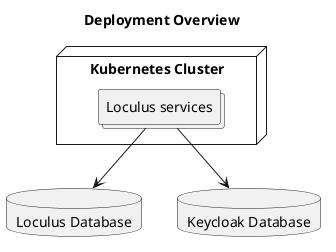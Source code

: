 @startuml

title Deployment Overview

node "Kubernetes Cluster" as loculus {
    collections "Loculus services" as services
}

database "Loculus Database" as db
database "Keycloak Database" as kc_db

services --> db
services --> kc_db

@enduml

